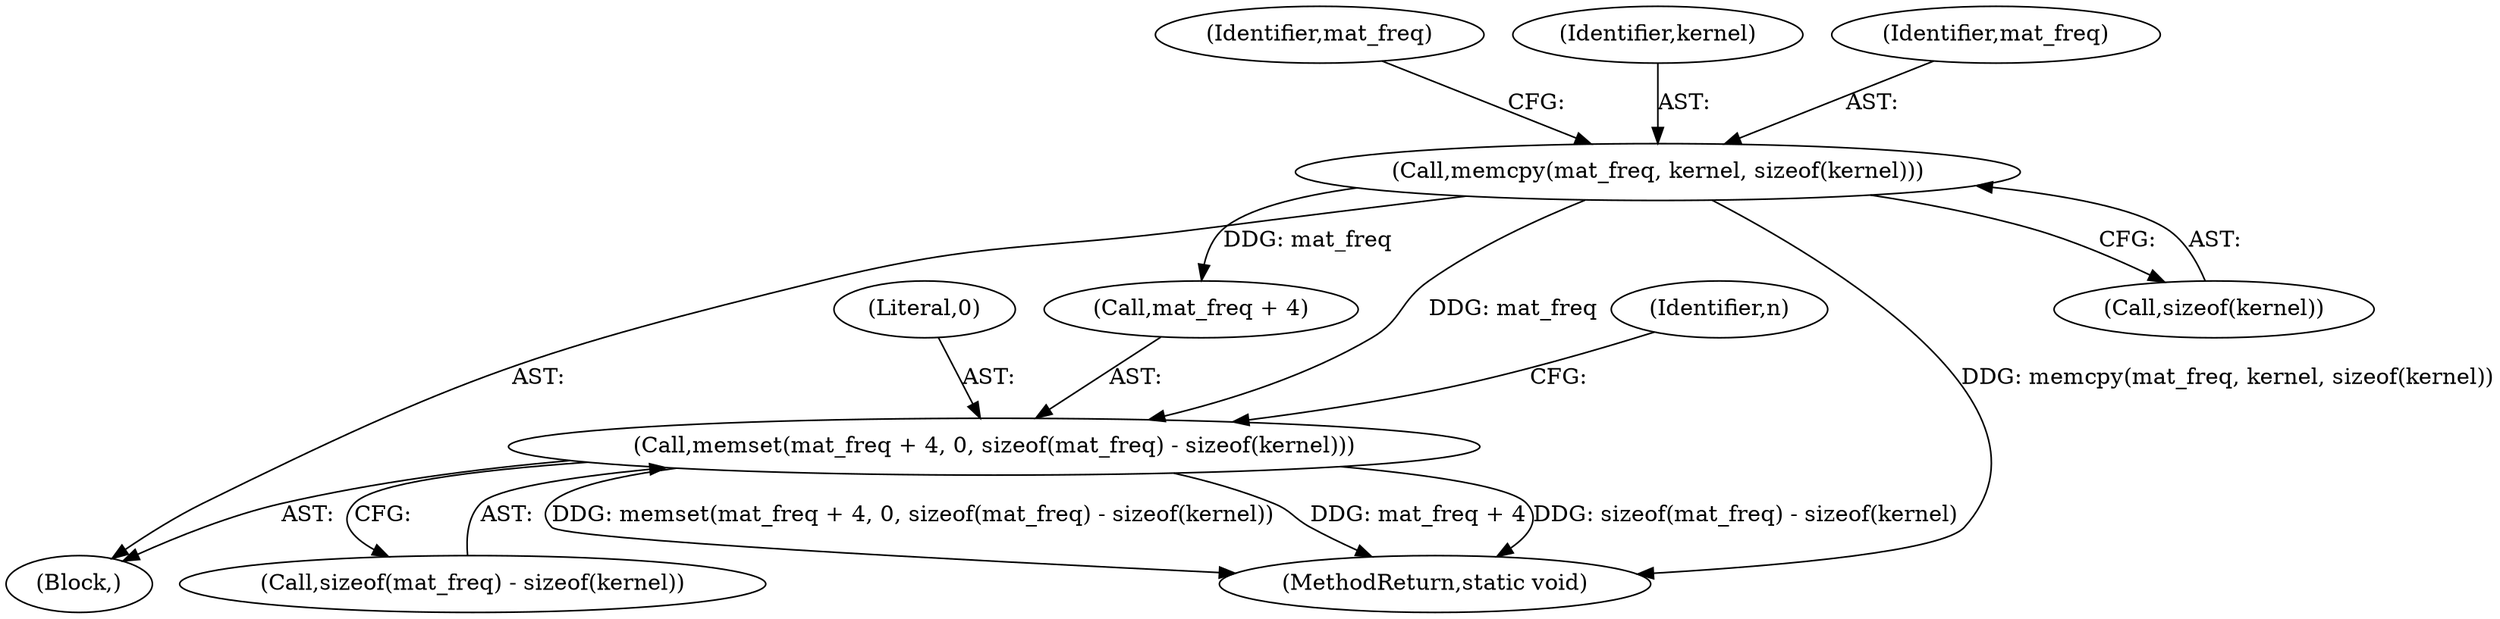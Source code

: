 digraph "0_libass_08e754612019ed84d1db0d1fc4f5798248decd75@API" {
"1000126" [label="(Call,memset(mat_freq + 4, 0, sizeof(mat_freq) - sizeof(kernel)))"];
"1000121" [label="(Call,memcpy(mat_freq, kernel, sizeof(kernel)))"];
"1000131" [label="(Call,sizeof(mat_freq) - sizeof(kernel))"];
"1000126" [label="(Call,memset(mat_freq + 4, 0, sizeof(mat_freq) - sizeof(kernel)))"];
"1000106" [label="(Block,)"];
"1000138" [label="(Identifier,n)"];
"1000128" [label="(Identifier,mat_freq)"];
"1000299" [label="(MethodReturn,static void)"];
"1000130" [label="(Literal,0)"];
"1000127" [label="(Call,mat_freq + 4)"];
"1000124" [label="(Call,sizeof(kernel))"];
"1000123" [label="(Identifier,kernel)"];
"1000122" [label="(Identifier,mat_freq)"];
"1000121" [label="(Call,memcpy(mat_freq, kernel, sizeof(kernel)))"];
"1000126" -> "1000106"  [label="AST: "];
"1000126" -> "1000131"  [label="CFG: "];
"1000127" -> "1000126"  [label="AST: "];
"1000130" -> "1000126"  [label="AST: "];
"1000131" -> "1000126"  [label="AST: "];
"1000138" -> "1000126"  [label="CFG: "];
"1000126" -> "1000299"  [label="DDG: memset(mat_freq + 4, 0, sizeof(mat_freq) - sizeof(kernel))"];
"1000126" -> "1000299"  [label="DDG: mat_freq + 4"];
"1000126" -> "1000299"  [label="DDG: sizeof(mat_freq) - sizeof(kernel)"];
"1000121" -> "1000126"  [label="DDG: mat_freq"];
"1000121" -> "1000106"  [label="AST: "];
"1000121" -> "1000124"  [label="CFG: "];
"1000122" -> "1000121"  [label="AST: "];
"1000123" -> "1000121"  [label="AST: "];
"1000124" -> "1000121"  [label="AST: "];
"1000128" -> "1000121"  [label="CFG: "];
"1000121" -> "1000299"  [label="DDG: memcpy(mat_freq, kernel, sizeof(kernel))"];
"1000121" -> "1000127"  [label="DDG: mat_freq"];
}
